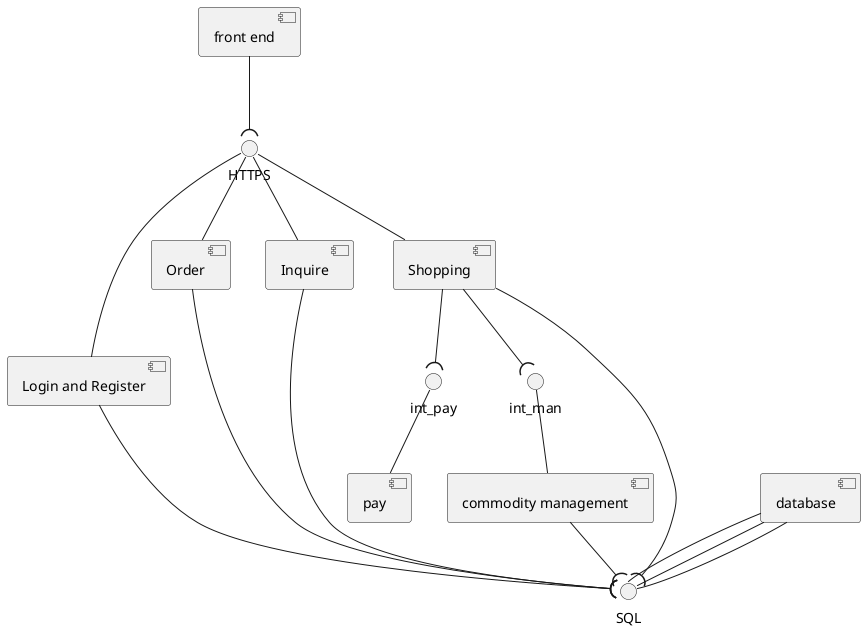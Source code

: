 @startuml shopping
[front end] as Front_end
[Login and Register] as Li
[Order] as Order
[Inquire] as Inquire
[Shopping] as Shopping
[commodity management] as Management
[database] as Database
[pay] as Pay

Front_end --( HTTPS
HTTPS -- Li
HTTPS -- Inquire
HTTPS -- Shopping
HTTPS -- Order


Shopping --( int_pay
int_pay -- Pay
Shopping --( int_man
int_man -- Management

Li --( SQL
Inquire --( SQL
Shopping --( SQL
Management --( SQL
Order --( SQL

Database -- SQL
Database -- SQL
Database -- SQL
@enduml